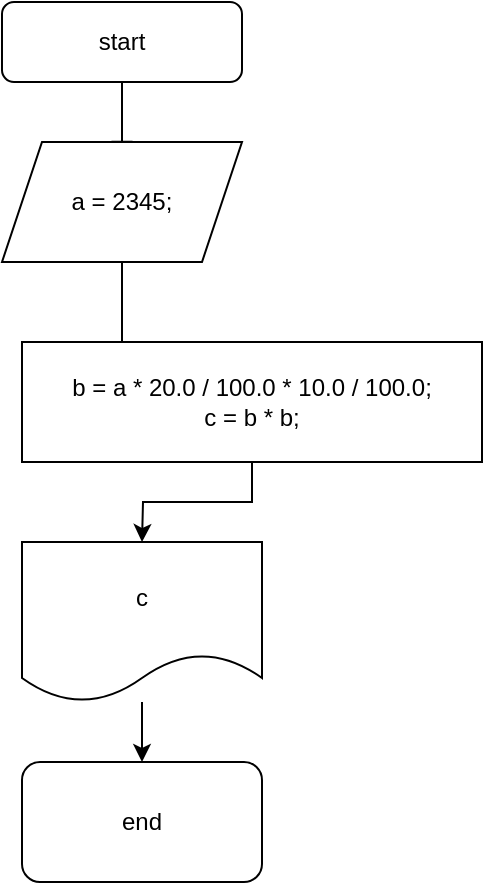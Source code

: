 <mxfile version="16.6.4" type="device"><diagram id="C5RBs43oDa-KdzZeNtuy" name="Page-1"><mxGraphModel dx="1038" dy="481" grid="1" gridSize="10" guides="1" tooltips="1" connect="1" arrows="1" fold="1" page="1" pageScale="1" pageWidth="827" pageHeight="1169" math="0" shadow="0"><root><mxCell id="WIyWlLk6GJQsqaUBKTNV-0"/><mxCell id="WIyWlLk6GJQsqaUBKTNV-1" parent="WIyWlLk6GJQsqaUBKTNV-0"/><mxCell id="oMH2uP2rgzU3Vx6ajI3F-0" value="" style="rounded=0;html=1;jettySize=auto;orthogonalLoop=1;fontSize=11;endArrow=block;endFill=0;endSize=8;strokeWidth=1;shadow=0;labelBackgroundColor=none;edgeStyle=orthogonalEdgeStyle;" edge="1" parent="WIyWlLk6GJQsqaUBKTNV-1" source="oMH2uP2rgzU3Vx6ajI3F-1"><mxGeometry relative="1" as="geometry"><mxPoint x="90" y="80" as="targetPoint"/></mxGeometry></mxCell><mxCell id="oMH2uP2rgzU3Vx6ajI3F-1" value="start" style="rounded=1;whiteSpace=wrap;html=1;fontSize=12;glass=0;strokeWidth=1;shadow=0;" vertex="1" parent="WIyWlLk6GJQsqaUBKTNV-1"><mxGeometry x="30" width="120" height="40" as="geometry"/></mxCell><mxCell id="oMH2uP2rgzU3Vx6ajI3F-2" style="edgeStyle=orthogonalEdgeStyle;rounded=0;orthogonalLoop=1;jettySize=auto;html=1;exitX=0.5;exitY=1;exitDx=0;exitDy=0;" edge="1" parent="WIyWlLk6GJQsqaUBKTNV-1" source="oMH2uP2rgzU3Vx6ajI3F-3"><mxGeometry relative="1" as="geometry"><mxPoint x="70" y="210" as="targetPoint"/></mxGeometry></mxCell><mxCell id="oMH2uP2rgzU3Vx6ajI3F-3" value="a = 2345;" style="shape=parallelogram;perimeter=parallelogramPerimeter;whiteSpace=wrap;html=1;fixedSize=1;" vertex="1" parent="WIyWlLk6GJQsqaUBKTNV-1"><mxGeometry x="30" y="70" width="120" height="60" as="geometry"/></mxCell><mxCell id="oMH2uP2rgzU3Vx6ajI3F-4" style="edgeStyle=orthogonalEdgeStyle;rounded=0;orthogonalLoop=1;jettySize=auto;html=1;exitX=0.5;exitY=1;exitDx=0;exitDy=0;" edge="1" parent="WIyWlLk6GJQsqaUBKTNV-1" source="oMH2uP2rgzU3Vx6ajI3F-5"><mxGeometry relative="1" as="geometry"><mxPoint x="100" y="270" as="targetPoint"/></mxGeometry></mxCell><mxCell id="oMH2uP2rgzU3Vx6ajI3F-5" value="b = a * 20.0 / 100.0 * 10.0 / 100.0;&lt;br&gt;c = b * b;" style="rounded=0;whiteSpace=wrap;html=1;" vertex="1" parent="WIyWlLk6GJQsqaUBKTNV-1"><mxGeometry x="40" y="170" width="230" height="60" as="geometry"/></mxCell><mxCell id="oMH2uP2rgzU3Vx6ajI3F-6" value="" style="edgeStyle=orthogonalEdgeStyle;rounded=0;orthogonalLoop=1;jettySize=auto;html=1;" edge="1" parent="WIyWlLk6GJQsqaUBKTNV-1" source="oMH2uP2rgzU3Vx6ajI3F-7"><mxGeometry relative="1" as="geometry"><mxPoint x="100" y="380" as="targetPoint"/></mxGeometry></mxCell><mxCell id="oMH2uP2rgzU3Vx6ajI3F-7" value="c" style="shape=document;whiteSpace=wrap;html=1;boundedLbl=1;" vertex="1" parent="WIyWlLk6GJQsqaUBKTNV-1"><mxGeometry x="40" y="270" width="120" height="80" as="geometry"/></mxCell><mxCell id="oMH2uP2rgzU3Vx6ajI3F-8" value="end&lt;br&gt;" style="rounded=1;whiteSpace=wrap;html=1;" vertex="1" parent="WIyWlLk6GJQsqaUBKTNV-1"><mxGeometry x="40" y="380" width="120" height="60" as="geometry"/></mxCell></root></mxGraphModel></diagram></mxfile>